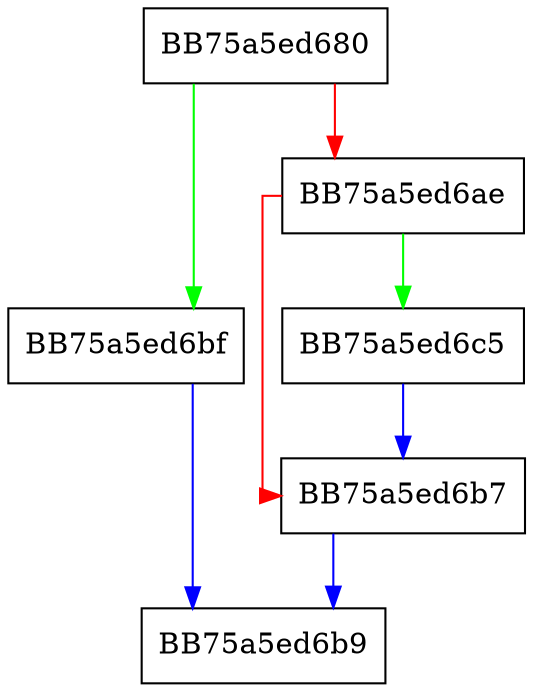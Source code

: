 digraph Read {
  node [shape="box"];
  graph [splines=ortho];
  BB75a5ed680 -> BB75a5ed6bf [color="green"];
  BB75a5ed680 -> BB75a5ed6ae [color="red"];
  BB75a5ed6ae -> BB75a5ed6c5 [color="green"];
  BB75a5ed6ae -> BB75a5ed6b7 [color="red"];
  BB75a5ed6b7 -> BB75a5ed6b9 [color="blue"];
  BB75a5ed6bf -> BB75a5ed6b9 [color="blue"];
  BB75a5ed6c5 -> BB75a5ed6b7 [color="blue"];
}